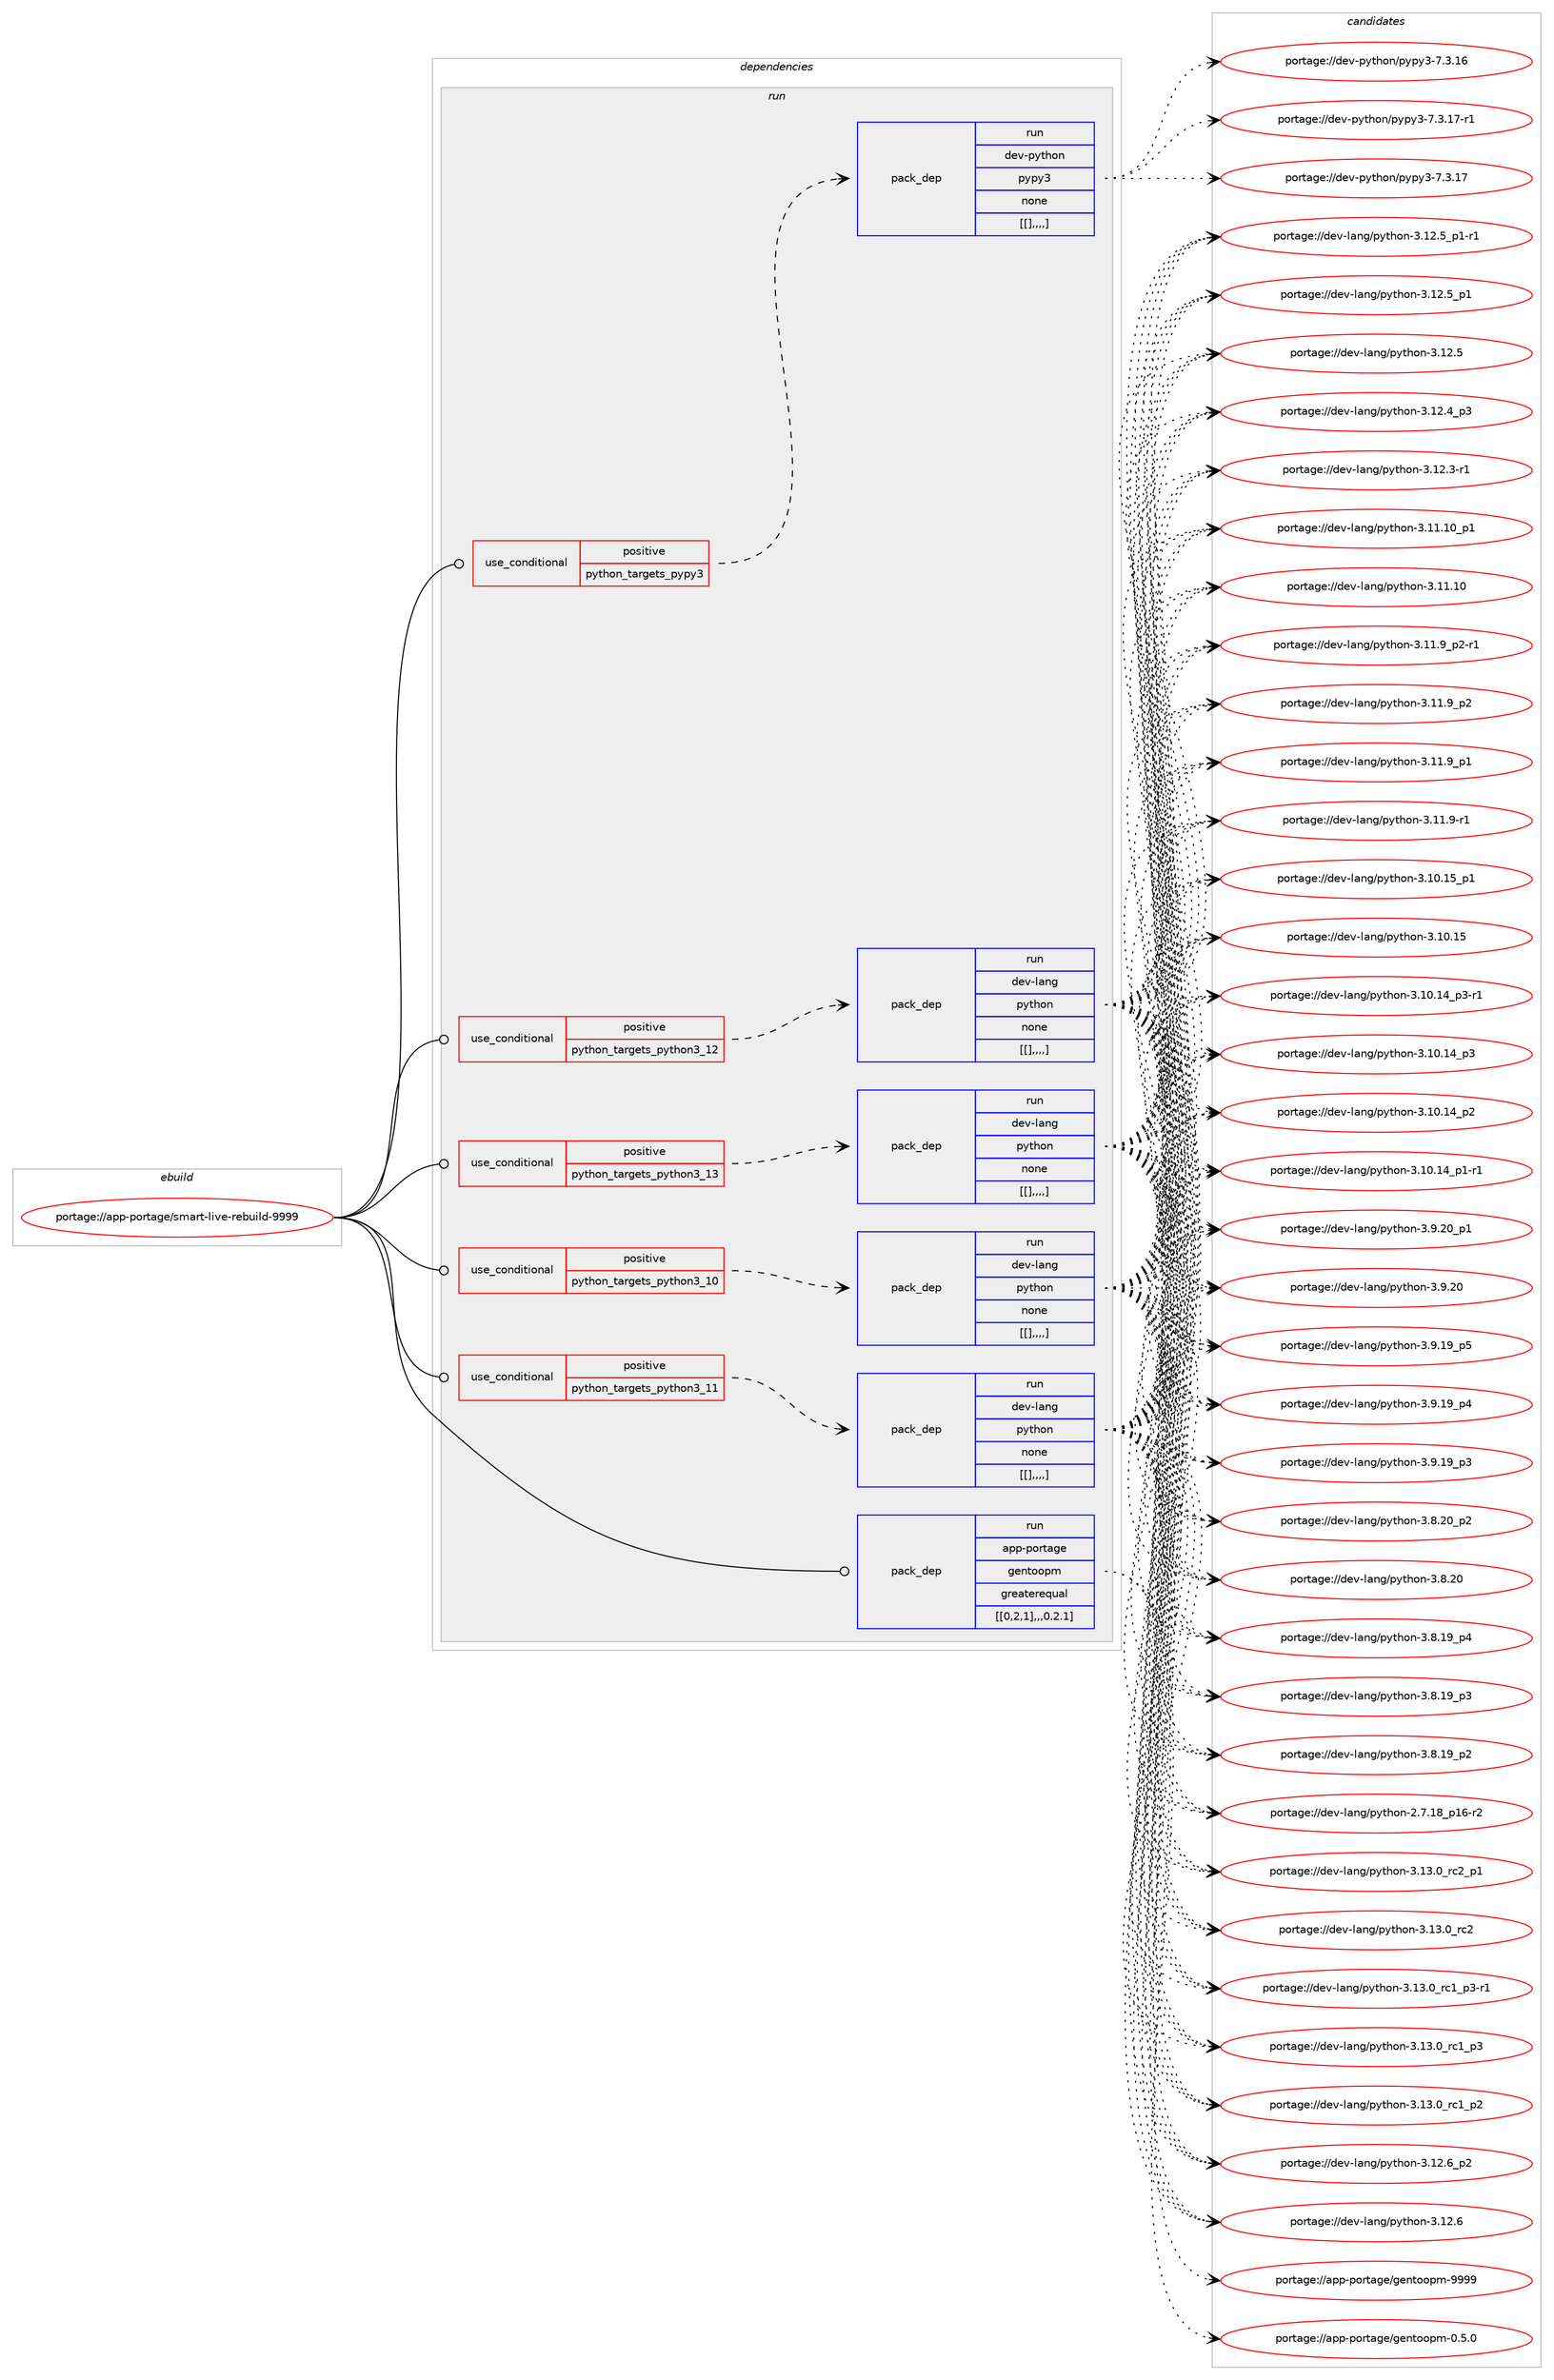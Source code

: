 digraph prolog {

# *************
# Graph options
# *************

newrank=true;
concentrate=true;
compound=true;
graph [rankdir=LR,fontname=Helvetica,fontsize=10,ranksep=1.5];#, ranksep=2.5, nodesep=0.2];
edge  [arrowhead=vee];
node  [fontname=Helvetica,fontsize=10];

# **********
# The ebuild
# **********

subgraph cluster_leftcol {
color=gray;
label=<<i>ebuild</i>>;
id [label="portage://app-portage/smart-live-rebuild-9999", color=red, width=4, href="../app-portage/smart-live-rebuild-9999.svg"];
}

# ****************
# The dependencies
# ****************

subgraph cluster_midcol {
color=gray;
label=<<i>dependencies</i>>;
subgraph cluster_compile {
fillcolor="#eeeeee";
style=filled;
label=<<i>compile</i>>;
}
subgraph cluster_compileandrun {
fillcolor="#eeeeee";
style=filled;
label=<<i>compile and run</i>>;
}
subgraph cluster_run {
fillcolor="#eeeeee";
style=filled;
label=<<i>run</i>>;
subgraph cond14609 {
dependency51889 [label=<<TABLE BORDER="0" CELLBORDER="1" CELLSPACING="0" CELLPADDING="4"><TR><TD ROWSPAN="3" CELLPADDING="10">use_conditional</TD></TR><TR><TD>positive</TD></TR><TR><TD>python_targets_pypy3</TD></TR></TABLE>>, shape=none, color=red];
subgraph pack36804 {
dependency51890 [label=<<TABLE BORDER="0" CELLBORDER="1" CELLSPACING="0" CELLPADDING="4" WIDTH="220"><TR><TD ROWSPAN="6" CELLPADDING="30">pack_dep</TD></TR><TR><TD WIDTH="110">run</TD></TR><TR><TD>dev-python</TD></TR><TR><TD>pypy3</TD></TR><TR><TD>none</TD></TR><TR><TD>[[],,,,]</TD></TR></TABLE>>, shape=none, color=blue];
}
dependency51889:e -> dependency51890:w [weight=20,style="dashed",arrowhead="vee"];
}
id:e -> dependency51889:w [weight=20,style="solid",arrowhead="odot"];
subgraph cond14610 {
dependency51891 [label=<<TABLE BORDER="0" CELLBORDER="1" CELLSPACING="0" CELLPADDING="4"><TR><TD ROWSPAN="3" CELLPADDING="10">use_conditional</TD></TR><TR><TD>positive</TD></TR><TR><TD>python_targets_python3_10</TD></TR></TABLE>>, shape=none, color=red];
subgraph pack36805 {
dependency51892 [label=<<TABLE BORDER="0" CELLBORDER="1" CELLSPACING="0" CELLPADDING="4" WIDTH="220"><TR><TD ROWSPAN="6" CELLPADDING="30">pack_dep</TD></TR><TR><TD WIDTH="110">run</TD></TR><TR><TD>dev-lang</TD></TR><TR><TD>python</TD></TR><TR><TD>none</TD></TR><TR><TD>[[],,,,]</TD></TR></TABLE>>, shape=none, color=blue];
}
dependency51891:e -> dependency51892:w [weight=20,style="dashed",arrowhead="vee"];
}
id:e -> dependency51891:w [weight=20,style="solid",arrowhead="odot"];
subgraph cond14611 {
dependency51893 [label=<<TABLE BORDER="0" CELLBORDER="1" CELLSPACING="0" CELLPADDING="4"><TR><TD ROWSPAN="3" CELLPADDING="10">use_conditional</TD></TR><TR><TD>positive</TD></TR><TR><TD>python_targets_python3_11</TD></TR></TABLE>>, shape=none, color=red];
subgraph pack36806 {
dependency51894 [label=<<TABLE BORDER="0" CELLBORDER="1" CELLSPACING="0" CELLPADDING="4" WIDTH="220"><TR><TD ROWSPAN="6" CELLPADDING="30">pack_dep</TD></TR><TR><TD WIDTH="110">run</TD></TR><TR><TD>dev-lang</TD></TR><TR><TD>python</TD></TR><TR><TD>none</TD></TR><TR><TD>[[],,,,]</TD></TR></TABLE>>, shape=none, color=blue];
}
dependency51893:e -> dependency51894:w [weight=20,style="dashed",arrowhead="vee"];
}
id:e -> dependency51893:w [weight=20,style="solid",arrowhead="odot"];
subgraph cond14612 {
dependency51895 [label=<<TABLE BORDER="0" CELLBORDER="1" CELLSPACING="0" CELLPADDING="4"><TR><TD ROWSPAN="3" CELLPADDING="10">use_conditional</TD></TR><TR><TD>positive</TD></TR><TR><TD>python_targets_python3_12</TD></TR></TABLE>>, shape=none, color=red];
subgraph pack36807 {
dependency51896 [label=<<TABLE BORDER="0" CELLBORDER="1" CELLSPACING="0" CELLPADDING="4" WIDTH="220"><TR><TD ROWSPAN="6" CELLPADDING="30">pack_dep</TD></TR><TR><TD WIDTH="110">run</TD></TR><TR><TD>dev-lang</TD></TR><TR><TD>python</TD></TR><TR><TD>none</TD></TR><TR><TD>[[],,,,]</TD></TR></TABLE>>, shape=none, color=blue];
}
dependency51895:e -> dependency51896:w [weight=20,style="dashed",arrowhead="vee"];
}
id:e -> dependency51895:w [weight=20,style="solid",arrowhead="odot"];
subgraph cond14613 {
dependency51897 [label=<<TABLE BORDER="0" CELLBORDER="1" CELLSPACING="0" CELLPADDING="4"><TR><TD ROWSPAN="3" CELLPADDING="10">use_conditional</TD></TR><TR><TD>positive</TD></TR><TR><TD>python_targets_python3_13</TD></TR></TABLE>>, shape=none, color=red];
subgraph pack36808 {
dependency51898 [label=<<TABLE BORDER="0" CELLBORDER="1" CELLSPACING="0" CELLPADDING="4" WIDTH="220"><TR><TD ROWSPAN="6" CELLPADDING="30">pack_dep</TD></TR><TR><TD WIDTH="110">run</TD></TR><TR><TD>dev-lang</TD></TR><TR><TD>python</TD></TR><TR><TD>none</TD></TR><TR><TD>[[],,,,]</TD></TR></TABLE>>, shape=none, color=blue];
}
dependency51897:e -> dependency51898:w [weight=20,style="dashed",arrowhead="vee"];
}
id:e -> dependency51897:w [weight=20,style="solid",arrowhead="odot"];
subgraph pack36809 {
dependency51899 [label=<<TABLE BORDER="0" CELLBORDER="1" CELLSPACING="0" CELLPADDING="4" WIDTH="220"><TR><TD ROWSPAN="6" CELLPADDING="30">pack_dep</TD></TR><TR><TD WIDTH="110">run</TD></TR><TR><TD>app-portage</TD></TR><TR><TD>gentoopm</TD></TR><TR><TD>greaterequal</TD></TR><TR><TD>[[0,2,1],,,0.2.1]</TD></TR></TABLE>>, shape=none, color=blue];
}
id:e -> dependency51899:w [weight=20,style="solid",arrowhead="odot"];
}
}

# **************
# The candidates
# **************

subgraph cluster_choices {
rank=same;
color=gray;
label=<<i>candidates</i>>;

subgraph choice36804 {
color=black;
nodesep=1;
choice100101118451121211161041111104711212111212151455546514649554511449 [label="portage://dev-python/pypy3-7.3.17-r1", color=red, width=4,href="../dev-python/pypy3-7.3.17-r1.svg"];
choice10010111845112121116104111110471121211121215145554651464955 [label="portage://dev-python/pypy3-7.3.17", color=red, width=4,href="../dev-python/pypy3-7.3.17.svg"];
choice10010111845112121116104111110471121211121215145554651464954 [label="portage://dev-python/pypy3-7.3.16", color=red, width=4,href="../dev-python/pypy3-7.3.16.svg"];
dependency51890:e -> choice100101118451121211161041111104711212111212151455546514649554511449:w [style=dotted,weight="100"];
dependency51890:e -> choice10010111845112121116104111110471121211121215145554651464955:w [style=dotted,weight="100"];
dependency51890:e -> choice10010111845112121116104111110471121211121215145554651464954:w [style=dotted,weight="100"];
}
subgraph choice36805 {
color=black;
nodesep=1;
choice100101118451089711010347112121116104111110455146495146489511499509511249 [label="portage://dev-lang/python-3.13.0_rc2_p1", color=red, width=4,href="../dev-lang/python-3.13.0_rc2_p1.svg"];
choice10010111845108971101034711212111610411111045514649514648951149950 [label="portage://dev-lang/python-3.13.0_rc2", color=red, width=4,href="../dev-lang/python-3.13.0_rc2.svg"];
choice1001011184510897110103471121211161041111104551464951464895114994995112514511449 [label="portage://dev-lang/python-3.13.0_rc1_p3-r1", color=red, width=4,href="../dev-lang/python-3.13.0_rc1_p3-r1.svg"];
choice100101118451089711010347112121116104111110455146495146489511499499511251 [label="portage://dev-lang/python-3.13.0_rc1_p3", color=red, width=4,href="../dev-lang/python-3.13.0_rc1_p3.svg"];
choice100101118451089711010347112121116104111110455146495146489511499499511250 [label="portage://dev-lang/python-3.13.0_rc1_p2", color=red, width=4,href="../dev-lang/python-3.13.0_rc1_p2.svg"];
choice100101118451089711010347112121116104111110455146495046549511250 [label="portage://dev-lang/python-3.12.6_p2", color=red, width=4,href="../dev-lang/python-3.12.6_p2.svg"];
choice10010111845108971101034711212111610411111045514649504654 [label="portage://dev-lang/python-3.12.6", color=red, width=4,href="../dev-lang/python-3.12.6.svg"];
choice1001011184510897110103471121211161041111104551464950465395112494511449 [label="portage://dev-lang/python-3.12.5_p1-r1", color=red, width=4,href="../dev-lang/python-3.12.5_p1-r1.svg"];
choice100101118451089711010347112121116104111110455146495046539511249 [label="portage://dev-lang/python-3.12.5_p1", color=red, width=4,href="../dev-lang/python-3.12.5_p1.svg"];
choice10010111845108971101034711212111610411111045514649504653 [label="portage://dev-lang/python-3.12.5", color=red, width=4,href="../dev-lang/python-3.12.5.svg"];
choice100101118451089711010347112121116104111110455146495046529511251 [label="portage://dev-lang/python-3.12.4_p3", color=red, width=4,href="../dev-lang/python-3.12.4_p3.svg"];
choice100101118451089711010347112121116104111110455146495046514511449 [label="portage://dev-lang/python-3.12.3-r1", color=red, width=4,href="../dev-lang/python-3.12.3-r1.svg"];
choice10010111845108971101034711212111610411111045514649494649489511249 [label="portage://dev-lang/python-3.11.10_p1", color=red, width=4,href="../dev-lang/python-3.11.10_p1.svg"];
choice1001011184510897110103471121211161041111104551464949464948 [label="portage://dev-lang/python-3.11.10", color=red, width=4,href="../dev-lang/python-3.11.10.svg"];
choice1001011184510897110103471121211161041111104551464949465795112504511449 [label="portage://dev-lang/python-3.11.9_p2-r1", color=red, width=4,href="../dev-lang/python-3.11.9_p2-r1.svg"];
choice100101118451089711010347112121116104111110455146494946579511250 [label="portage://dev-lang/python-3.11.9_p2", color=red, width=4,href="../dev-lang/python-3.11.9_p2.svg"];
choice100101118451089711010347112121116104111110455146494946579511249 [label="portage://dev-lang/python-3.11.9_p1", color=red, width=4,href="../dev-lang/python-3.11.9_p1.svg"];
choice100101118451089711010347112121116104111110455146494946574511449 [label="portage://dev-lang/python-3.11.9-r1", color=red, width=4,href="../dev-lang/python-3.11.9-r1.svg"];
choice10010111845108971101034711212111610411111045514649484649539511249 [label="portage://dev-lang/python-3.10.15_p1", color=red, width=4,href="../dev-lang/python-3.10.15_p1.svg"];
choice1001011184510897110103471121211161041111104551464948464953 [label="portage://dev-lang/python-3.10.15", color=red, width=4,href="../dev-lang/python-3.10.15.svg"];
choice100101118451089711010347112121116104111110455146494846495295112514511449 [label="portage://dev-lang/python-3.10.14_p3-r1", color=red, width=4,href="../dev-lang/python-3.10.14_p3-r1.svg"];
choice10010111845108971101034711212111610411111045514649484649529511251 [label="portage://dev-lang/python-3.10.14_p3", color=red, width=4,href="../dev-lang/python-3.10.14_p3.svg"];
choice10010111845108971101034711212111610411111045514649484649529511250 [label="portage://dev-lang/python-3.10.14_p2", color=red, width=4,href="../dev-lang/python-3.10.14_p2.svg"];
choice100101118451089711010347112121116104111110455146494846495295112494511449 [label="portage://dev-lang/python-3.10.14_p1-r1", color=red, width=4,href="../dev-lang/python-3.10.14_p1-r1.svg"];
choice100101118451089711010347112121116104111110455146574650489511249 [label="portage://dev-lang/python-3.9.20_p1", color=red, width=4,href="../dev-lang/python-3.9.20_p1.svg"];
choice10010111845108971101034711212111610411111045514657465048 [label="portage://dev-lang/python-3.9.20", color=red, width=4,href="../dev-lang/python-3.9.20.svg"];
choice100101118451089711010347112121116104111110455146574649579511253 [label="portage://dev-lang/python-3.9.19_p5", color=red, width=4,href="../dev-lang/python-3.9.19_p5.svg"];
choice100101118451089711010347112121116104111110455146574649579511252 [label="portage://dev-lang/python-3.9.19_p4", color=red, width=4,href="../dev-lang/python-3.9.19_p4.svg"];
choice100101118451089711010347112121116104111110455146574649579511251 [label="portage://dev-lang/python-3.9.19_p3", color=red, width=4,href="../dev-lang/python-3.9.19_p3.svg"];
choice100101118451089711010347112121116104111110455146564650489511250 [label="portage://dev-lang/python-3.8.20_p2", color=red, width=4,href="../dev-lang/python-3.8.20_p2.svg"];
choice10010111845108971101034711212111610411111045514656465048 [label="portage://dev-lang/python-3.8.20", color=red, width=4,href="../dev-lang/python-3.8.20.svg"];
choice100101118451089711010347112121116104111110455146564649579511252 [label="portage://dev-lang/python-3.8.19_p4", color=red, width=4,href="../dev-lang/python-3.8.19_p4.svg"];
choice100101118451089711010347112121116104111110455146564649579511251 [label="portage://dev-lang/python-3.8.19_p3", color=red, width=4,href="../dev-lang/python-3.8.19_p3.svg"];
choice100101118451089711010347112121116104111110455146564649579511250 [label="portage://dev-lang/python-3.8.19_p2", color=red, width=4,href="../dev-lang/python-3.8.19_p2.svg"];
choice100101118451089711010347112121116104111110455046554649569511249544511450 [label="portage://dev-lang/python-2.7.18_p16-r2", color=red, width=4,href="../dev-lang/python-2.7.18_p16-r2.svg"];
dependency51892:e -> choice100101118451089711010347112121116104111110455146495146489511499509511249:w [style=dotted,weight="100"];
dependency51892:e -> choice10010111845108971101034711212111610411111045514649514648951149950:w [style=dotted,weight="100"];
dependency51892:e -> choice1001011184510897110103471121211161041111104551464951464895114994995112514511449:w [style=dotted,weight="100"];
dependency51892:e -> choice100101118451089711010347112121116104111110455146495146489511499499511251:w [style=dotted,weight="100"];
dependency51892:e -> choice100101118451089711010347112121116104111110455146495146489511499499511250:w [style=dotted,weight="100"];
dependency51892:e -> choice100101118451089711010347112121116104111110455146495046549511250:w [style=dotted,weight="100"];
dependency51892:e -> choice10010111845108971101034711212111610411111045514649504654:w [style=dotted,weight="100"];
dependency51892:e -> choice1001011184510897110103471121211161041111104551464950465395112494511449:w [style=dotted,weight="100"];
dependency51892:e -> choice100101118451089711010347112121116104111110455146495046539511249:w [style=dotted,weight="100"];
dependency51892:e -> choice10010111845108971101034711212111610411111045514649504653:w [style=dotted,weight="100"];
dependency51892:e -> choice100101118451089711010347112121116104111110455146495046529511251:w [style=dotted,weight="100"];
dependency51892:e -> choice100101118451089711010347112121116104111110455146495046514511449:w [style=dotted,weight="100"];
dependency51892:e -> choice10010111845108971101034711212111610411111045514649494649489511249:w [style=dotted,weight="100"];
dependency51892:e -> choice1001011184510897110103471121211161041111104551464949464948:w [style=dotted,weight="100"];
dependency51892:e -> choice1001011184510897110103471121211161041111104551464949465795112504511449:w [style=dotted,weight="100"];
dependency51892:e -> choice100101118451089711010347112121116104111110455146494946579511250:w [style=dotted,weight="100"];
dependency51892:e -> choice100101118451089711010347112121116104111110455146494946579511249:w [style=dotted,weight="100"];
dependency51892:e -> choice100101118451089711010347112121116104111110455146494946574511449:w [style=dotted,weight="100"];
dependency51892:e -> choice10010111845108971101034711212111610411111045514649484649539511249:w [style=dotted,weight="100"];
dependency51892:e -> choice1001011184510897110103471121211161041111104551464948464953:w [style=dotted,weight="100"];
dependency51892:e -> choice100101118451089711010347112121116104111110455146494846495295112514511449:w [style=dotted,weight="100"];
dependency51892:e -> choice10010111845108971101034711212111610411111045514649484649529511251:w [style=dotted,weight="100"];
dependency51892:e -> choice10010111845108971101034711212111610411111045514649484649529511250:w [style=dotted,weight="100"];
dependency51892:e -> choice100101118451089711010347112121116104111110455146494846495295112494511449:w [style=dotted,weight="100"];
dependency51892:e -> choice100101118451089711010347112121116104111110455146574650489511249:w [style=dotted,weight="100"];
dependency51892:e -> choice10010111845108971101034711212111610411111045514657465048:w [style=dotted,weight="100"];
dependency51892:e -> choice100101118451089711010347112121116104111110455146574649579511253:w [style=dotted,weight="100"];
dependency51892:e -> choice100101118451089711010347112121116104111110455146574649579511252:w [style=dotted,weight="100"];
dependency51892:e -> choice100101118451089711010347112121116104111110455146574649579511251:w [style=dotted,weight="100"];
dependency51892:e -> choice100101118451089711010347112121116104111110455146564650489511250:w [style=dotted,weight="100"];
dependency51892:e -> choice10010111845108971101034711212111610411111045514656465048:w [style=dotted,weight="100"];
dependency51892:e -> choice100101118451089711010347112121116104111110455146564649579511252:w [style=dotted,weight="100"];
dependency51892:e -> choice100101118451089711010347112121116104111110455146564649579511251:w [style=dotted,weight="100"];
dependency51892:e -> choice100101118451089711010347112121116104111110455146564649579511250:w [style=dotted,weight="100"];
dependency51892:e -> choice100101118451089711010347112121116104111110455046554649569511249544511450:w [style=dotted,weight="100"];
}
subgraph choice36806 {
color=black;
nodesep=1;
choice100101118451089711010347112121116104111110455146495146489511499509511249 [label="portage://dev-lang/python-3.13.0_rc2_p1", color=red, width=4,href="../dev-lang/python-3.13.0_rc2_p1.svg"];
choice10010111845108971101034711212111610411111045514649514648951149950 [label="portage://dev-lang/python-3.13.0_rc2", color=red, width=4,href="../dev-lang/python-3.13.0_rc2.svg"];
choice1001011184510897110103471121211161041111104551464951464895114994995112514511449 [label="portage://dev-lang/python-3.13.0_rc1_p3-r1", color=red, width=4,href="../dev-lang/python-3.13.0_rc1_p3-r1.svg"];
choice100101118451089711010347112121116104111110455146495146489511499499511251 [label="portage://dev-lang/python-3.13.0_rc1_p3", color=red, width=4,href="../dev-lang/python-3.13.0_rc1_p3.svg"];
choice100101118451089711010347112121116104111110455146495146489511499499511250 [label="portage://dev-lang/python-3.13.0_rc1_p2", color=red, width=4,href="../dev-lang/python-3.13.0_rc1_p2.svg"];
choice100101118451089711010347112121116104111110455146495046549511250 [label="portage://dev-lang/python-3.12.6_p2", color=red, width=4,href="../dev-lang/python-3.12.6_p2.svg"];
choice10010111845108971101034711212111610411111045514649504654 [label="portage://dev-lang/python-3.12.6", color=red, width=4,href="../dev-lang/python-3.12.6.svg"];
choice1001011184510897110103471121211161041111104551464950465395112494511449 [label="portage://dev-lang/python-3.12.5_p1-r1", color=red, width=4,href="../dev-lang/python-3.12.5_p1-r1.svg"];
choice100101118451089711010347112121116104111110455146495046539511249 [label="portage://dev-lang/python-3.12.5_p1", color=red, width=4,href="../dev-lang/python-3.12.5_p1.svg"];
choice10010111845108971101034711212111610411111045514649504653 [label="portage://dev-lang/python-3.12.5", color=red, width=4,href="../dev-lang/python-3.12.5.svg"];
choice100101118451089711010347112121116104111110455146495046529511251 [label="portage://dev-lang/python-3.12.4_p3", color=red, width=4,href="../dev-lang/python-3.12.4_p3.svg"];
choice100101118451089711010347112121116104111110455146495046514511449 [label="portage://dev-lang/python-3.12.3-r1", color=red, width=4,href="../dev-lang/python-3.12.3-r1.svg"];
choice10010111845108971101034711212111610411111045514649494649489511249 [label="portage://dev-lang/python-3.11.10_p1", color=red, width=4,href="../dev-lang/python-3.11.10_p1.svg"];
choice1001011184510897110103471121211161041111104551464949464948 [label="portage://dev-lang/python-3.11.10", color=red, width=4,href="../dev-lang/python-3.11.10.svg"];
choice1001011184510897110103471121211161041111104551464949465795112504511449 [label="portage://dev-lang/python-3.11.9_p2-r1", color=red, width=4,href="../dev-lang/python-3.11.9_p2-r1.svg"];
choice100101118451089711010347112121116104111110455146494946579511250 [label="portage://dev-lang/python-3.11.9_p2", color=red, width=4,href="../dev-lang/python-3.11.9_p2.svg"];
choice100101118451089711010347112121116104111110455146494946579511249 [label="portage://dev-lang/python-3.11.9_p1", color=red, width=4,href="../dev-lang/python-3.11.9_p1.svg"];
choice100101118451089711010347112121116104111110455146494946574511449 [label="portage://dev-lang/python-3.11.9-r1", color=red, width=4,href="../dev-lang/python-3.11.9-r1.svg"];
choice10010111845108971101034711212111610411111045514649484649539511249 [label="portage://dev-lang/python-3.10.15_p1", color=red, width=4,href="../dev-lang/python-3.10.15_p1.svg"];
choice1001011184510897110103471121211161041111104551464948464953 [label="portage://dev-lang/python-3.10.15", color=red, width=4,href="../dev-lang/python-3.10.15.svg"];
choice100101118451089711010347112121116104111110455146494846495295112514511449 [label="portage://dev-lang/python-3.10.14_p3-r1", color=red, width=4,href="../dev-lang/python-3.10.14_p3-r1.svg"];
choice10010111845108971101034711212111610411111045514649484649529511251 [label="portage://dev-lang/python-3.10.14_p3", color=red, width=4,href="../dev-lang/python-3.10.14_p3.svg"];
choice10010111845108971101034711212111610411111045514649484649529511250 [label="portage://dev-lang/python-3.10.14_p2", color=red, width=4,href="../dev-lang/python-3.10.14_p2.svg"];
choice100101118451089711010347112121116104111110455146494846495295112494511449 [label="portage://dev-lang/python-3.10.14_p1-r1", color=red, width=4,href="../dev-lang/python-3.10.14_p1-r1.svg"];
choice100101118451089711010347112121116104111110455146574650489511249 [label="portage://dev-lang/python-3.9.20_p1", color=red, width=4,href="../dev-lang/python-3.9.20_p1.svg"];
choice10010111845108971101034711212111610411111045514657465048 [label="portage://dev-lang/python-3.9.20", color=red, width=4,href="../dev-lang/python-3.9.20.svg"];
choice100101118451089711010347112121116104111110455146574649579511253 [label="portage://dev-lang/python-3.9.19_p5", color=red, width=4,href="../dev-lang/python-3.9.19_p5.svg"];
choice100101118451089711010347112121116104111110455146574649579511252 [label="portage://dev-lang/python-3.9.19_p4", color=red, width=4,href="../dev-lang/python-3.9.19_p4.svg"];
choice100101118451089711010347112121116104111110455146574649579511251 [label="portage://dev-lang/python-3.9.19_p3", color=red, width=4,href="../dev-lang/python-3.9.19_p3.svg"];
choice100101118451089711010347112121116104111110455146564650489511250 [label="portage://dev-lang/python-3.8.20_p2", color=red, width=4,href="../dev-lang/python-3.8.20_p2.svg"];
choice10010111845108971101034711212111610411111045514656465048 [label="portage://dev-lang/python-3.8.20", color=red, width=4,href="../dev-lang/python-3.8.20.svg"];
choice100101118451089711010347112121116104111110455146564649579511252 [label="portage://dev-lang/python-3.8.19_p4", color=red, width=4,href="../dev-lang/python-3.8.19_p4.svg"];
choice100101118451089711010347112121116104111110455146564649579511251 [label="portage://dev-lang/python-3.8.19_p3", color=red, width=4,href="../dev-lang/python-3.8.19_p3.svg"];
choice100101118451089711010347112121116104111110455146564649579511250 [label="portage://dev-lang/python-3.8.19_p2", color=red, width=4,href="../dev-lang/python-3.8.19_p2.svg"];
choice100101118451089711010347112121116104111110455046554649569511249544511450 [label="portage://dev-lang/python-2.7.18_p16-r2", color=red, width=4,href="../dev-lang/python-2.7.18_p16-r2.svg"];
dependency51894:e -> choice100101118451089711010347112121116104111110455146495146489511499509511249:w [style=dotted,weight="100"];
dependency51894:e -> choice10010111845108971101034711212111610411111045514649514648951149950:w [style=dotted,weight="100"];
dependency51894:e -> choice1001011184510897110103471121211161041111104551464951464895114994995112514511449:w [style=dotted,weight="100"];
dependency51894:e -> choice100101118451089711010347112121116104111110455146495146489511499499511251:w [style=dotted,weight="100"];
dependency51894:e -> choice100101118451089711010347112121116104111110455146495146489511499499511250:w [style=dotted,weight="100"];
dependency51894:e -> choice100101118451089711010347112121116104111110455146495046549511250:w [style=dotted,weight="100"];
dependency51894:e -> choice10010111845108971101034711212111610411111045514649504654:w [style=dotted,weight="100"];
dependency51894:e -> choice1001011184510897110103471121211161041111104551464950465395112494511449:w [style=dotted,weight="100"];
dependency51894:e -> choice100101118451089711010347112121116104111110455146495046539511249:w [style=dotted,weight="100"];
dependency51894:e -> choice10010111845108971101034711212111610411111045514649504653:w [style=dotted,weight="100"];
dependency51894:e -> choice100101118451089711010347112121116104111110455146495046529511251:w [style=dotted,weight="100"];
dependency51894:e -> choice100101118451089711010347112121116104111110455146495046514511449:w [style=dotted,weight="100"];
dependency51894:e -> choice10010111845108971101034711212111610411111045514649494649489511249:w [style=dotted,weight="100"];
dependency51894:e -> choice1001011184510897110103471121211161041111104551464949464948:w [style=dotted,weight="100"];
dependency51894:e -> choice1001011184510897110103471121211161041111104551464949465795112504511449:w [style=dotted,weight="100"];
dependency51894:e -> choice100101118451089711010347112121116104111110455146494946579511250:w [style=dotted,weight="100"];
dependency51894:e -> choice100101118451089711010347112121116104111110455146494946579511249:w [style=dotted,weight="100"];
dependency51894:e -> choice100101118451089711010347112121116104111110455146494946574511449:w [style=dotted,weight="100"];
dependency51894:e -> choice10010111845108971101034711212111610411111045514649484649539511249:w [style=dotted,weight="100"];
dependency51894:e -> choice1001011184510897110103471121211161041111104551464948464953:w [style=dotted,weight="100"];
dependency51894:e -> choice100101118451089711010347112121116104111110455146494846495295112514511449:w [style=dotted,weight="100"];
dependency51894:e -> choice10010111845108971101034711212111610411111045514649484649529511251:w [style=dotted,weight="100"];
dependency51894:e -> choice10010111845108971101034711212111610411111045514649484649529511250:w [style=dotted,weight="100"];
dependency51894:e -> choice100101118451089711010347112121116104111110455146494846495295112494511449:w [style=dotted,weight="100"];
dependency51894:e -> choice100101118451089711010347112121116104111110455146574650489511249:w [style=dotted,weight="100"];
dependency51894:e -> choice10010111845108971101034711212111610411111045514657465048:w [style=dotted,weight="100"];
dependency51894:e -> choice100101118451089711010347112121116104111110455146574649579511253:w [style=dotted,weight="100"];
dependency51894:e -> choice100101118451089711010347112121116104111110455146574649579511252:w [style=dotted,weight="100"];
dependency51894:e -> choice100101118451089711010347112121116104111110455146574649579511251:w [style=dotted,weight="100"];
dependency51894:e -> choice100101118451089711010347112121116104111110455146564650489511250:w [style=dotted,weight="100"];
dependency51894:e -> choice10010111845108971101034711212111610411111045514656465048:w [style=dotted,weight="100"];
dependency51894:e -> choice100101118451089711010347112121116104111110455146564649579511252:w [style=dotted,weight="100"];
dependency51894:e -> choice100101118451089711010347112121116104111110455146564649579511251:w [style=dotted,weight="100"];
dependency51894:e -> choice100101118451089711010347112121116104111110455146564649579511250:w [style=dotted,weight="100"];
dependency51894:e -> choice100101118451089711010347112121116104111110455046554649569511249544511450:w [style=dotted,weight="100"];
}
subgraph choice36807 {
color=black;
nodesep=1;
choice100101118451089711010347112121116104111110455146495146489511499509511249 [label="portage://dev-lang/python-3.13.0_rc2_p1", color=red, width=4,href="../dev-lang/python-3.13.0_rc2_p1.svg"];
choice10010111845108971101034711212111610411111045514649514648951149950 [label="portage://dev-lang/python-3.13.0_rc2", color=red, width=4,href="../dev-lang/python-3.13.0_rc2.svg"];
choice1001011184510897110103471121211161041111104551464951464895114994995112514511449 [label="portage://dev-lang/python-3.13.0_rc1_p3-r1", color=red, width=4,href="../dev-lang/python-3.13.0_rc1_p3-r1.svg"];
choice100101118451089711010347112121116104111110455146495146489511499499511251 [label="portage://dev-lang/python-3.13.0_rc1_p3", color=red, width=4,href="../dev-lang/python-3.13.0_rc1_p3.svg"];
choice100101118451089711010347112121116104111110455146495146489511499499511250 [label="portage://dev-lang/python-3.13.0_rc1_p2", color=red, width=4,href="../dev-lang/python-3.13.0_rc1_p2.svg"];
choice100101118451089711010347112121116104111110455146495046549511250 [label="portage://dev-lang/python-3.12.6_p2", color=red, width=4,href="../dev-lang/python-3.12.6_p2.svg"];
choice10010111845108971101034711212111610411111045514649504654 [label="portage://dev-lang/python-3.12.6", color=red, width=4,href="../dev-lang/python-3.12.6.svg"];
choice1001011184510897110103471121211161041111104551464950465395112494511449 [label="portage://dev-lang/python-3.12.5_p1-r1", color=red, width=4,href="../dev-lang/python-3.12.5_p1-r1.svg"];
choice100101118451089711010347112121116104111110455146495046539511249 [label="portage://dev-lang/python-3.12.5_p1", color=red, width=4,href="../dev-lang/python-3.12.5_p1.svg"];
choice10010111845108971101034711212111610411111045514649504653 [label="portage://dev-lang/python-3.12.5", color=red, width=4,href="../dev-lang/python-3.12.5.svg"];
choice100101118451089711010347112121116104111110455146495046529511251 [label="portage://dev-lang/python-3.12.4_p3", color=red, width=4,href="../dev-lang/python-3.12.4_p3.svg"];
choice100101118451089711010347112121116104111110455146495046514511449 [label="portage://dev-lang/python-3.12.3-r1", color=red, width=4,href="../dev-lang/python-3.12.3-r1.svg"];
choice10010111845108971101034711212111610411111045514649494649489511249 [label="portage://dev-lang/python-3.11.10_p1", color=red, width=4,href="../dev-lang/python-3.11.10_p1.svg"];
choice1001011184510897110103471121211161041111104551464949464948 [label="portage://dev-lang/python-3.11.10", color=red, width=4,href="../dev-lang/python-3.11.10.svg"];
choice1001011184510897110103471121211161041111104551464949465795112504511449 [label="portage://dev-lang/python-3.11.9_p2-r1", color=red, width=4,href="../dev-lang/python-3.11.9_p2-r1.svg"];
choice100101118451089711010347112121116104111110455146494946579511250 [label="portage://dev-lang/python-3.11.9_p2", color=red, width=4,href="../dev-lang/python-3.11.9_p2.svg"];
choice100101118451089711010347112121116104111110455146494946579511249 [label="portage://dev-lang/python-3.11.9_p1", color=red, width=4,href="../dev-lang/python-3.11.9_p1.svg"];
choice100101118451089711010347112121116104111110455146494946574511449 [label="portage://dev-lang/python-3.11.9-r1", color=red, width=4,href="../dev-lang/python-3.11.9-r1.svg"];
choice10010111845108971101034711212111610411111045514649484649539511249 [label="portage://dev-lang/python-3.10.15_p1", color=red, width=4,href="../dev-lang/python-3.10.15_p1.svg"];
choice1001011184510897110103471121211161041111104551464948464953 [label="portage://dev-lang/python-3.10.15", color=red, width=4,href="../dev-lang/python-3.10.15.svg"];
choice100101118451089711010347112121116104111110455146494846495295112514511449 [label="portage://dev-lang/python-3.10.14_p3-r1", color=red, width=4,href="../dev-lang/python-3.10.14_p3-r1.svg"];
choice10010111845108971101034711212111610411111045514649484649529511251 [label="portage://dev-lang/python-3.10.14_p3", color=red, width=4,href="../dev-lang/python-3.10.14_p3.svg"];
choice10010111845108971101034711212111610411111045514649484649529511250 [label="portage://dev-lang/python-3.10.14_p2", color=red, width=4,href="../dev-lang/python-3.10.14_p2.svg"];
choice100101118451089711010347112121116104111110455146494846495295112494511449 [label="portage://dev-lang/python-3.10.14_p1-r1", color=red, width=4,href="../dev-lang/python-3.10.14_p1-r1.svg"];
choice100101118451089711010347112121116104111110455146574650489511249 [label="portage://dev-lang/python-3.9.20_p1", color=red, width=4,href="../dev-lang/python-3.9.20_p1.svg"];
choice10010111845108971101034711212111610411111045514657465048 [label="portage://dev-lang/python-3.9.20", color=red, width=4,href="../dev-lang/python-3.9.20.svg"];
choice100101118451089711010347112121116104111110455146574649579511253 [label="portage://dev-lang/python-3.9.19_p5", color=red, width=4,href="../dev-lang/python-3.9.19_p5.svg"];
choice100101118451089711010347112121116104111110455146574649579511252 [label="portage://dev-lang/python-3.9.19_p4", color=red, width=4,href="../dev-lang/python-3.9.19_p4.svg"];
choice100101118451089711010347112121116104111110455146574649579511251 [label="portage://dev-lang/python-3.9.19_p3", color=red, width=4,href="../dev-lang/python-3.9.19_p3.svg"];
choice100101118451089711010347112121116104111110455146564650489511250 [label="portage://dev-lang/python-3.8.20_p2", color=red, width=4,href="../dev-lang/python-3.8.20_p2.svg"];
choice10010111845108971101034711212111610411111045514656465048 [label="portage://dev-lang/python-3.8.20", color=red, width=4,href="../dev-lang/python-3.8.20.svg"];
choice100101118451089711010347112121116104111110455146564649579511252 [label="portage://dev-lang/python-3.8.19_p4", color=red, width=4,href="../dev-lang/python-3.8.19_p4.svg"];
choice100101118451089711010347112121116104111110455146564649579511251 [label="portage://dev-lang/python-3.8.19_p3", color=red, width=4,href="../dev-lang/python-3.8.19_p3.svg"];
choice100101118451089711010347112121116104111110455146564649579511250 [label="portage://dev-lang/python-3.8.19_p2", color=red, width=4,href="../dev-lang/python-3.8.19_p2.svg"];
choice100101118451089711010347112121116104111110455046554649569511249544511450 [label="portage://dev-lang/python-2.7.18_p16-r2", color=red, width=4,href="../dev-lang/python-2.7.18_p16-r2.svg"];
dependency51896:e -> choice100101118451089711010347112121116104111110455146495146489511499509511249:w [style=dotted,weight="100"];
dependency51896:e -> choice10010111845108971101034711212111610411111045514649514648951149950:w [style=dotted,weight="100"];
dependency51896:e -> choice1001011184510897110103471121211161041111104551464951464895114994995112514511449:w [style=dotted,weight="100"];
dependency51896:e -> choice100101118451089711010347112121116104111110455146495146489511499499511251:w [style=dotted,weight="100"];
dependency51896:e -> choice100101118451089711010347112121116104111110455146495146489511499499511250:w [style=dotted,weight="100"];
dependency51896:e -> choice100101118451089711010347112121116104111110455146495046549511250:w [style=dotted,weight="100"];
dependency51896:e -> choice10010111845108971101034711212111610411111045514649504654:w [style=dotted,weight="100"];
dependency51896:e -> choice1001011184510897110103471121211161041111104551464950465395112494511449:w [style=dotted,weight="100"];
dependency51896:e -> choice100101118451089711010347112121116104111110455146495046539511249:w [style=dotted,weight="100"];
dependency51896:e -> choice10010111845108971101034711212111610411111045514649504653:w [style=dotted,weight="100"];
dependency51896:e -> choice100101118451089711010347112121116104111110455146495046529511251:w [style=dotted,weight="100"];
dependency51896:e -> choice100101118451089711010347112121116104111110455146495046514511449:w [style=dotted,weight="100"];
dependency51896:e -> choice10010111845108971101034711212111610411111045514649494649489511249:w [style=dotted,weight="100"];
dependency51896:e -> choice1001011184510897110103471121211161041111104551464949464948:w [style=dotted,weight="100"];
dependency51896:e -> choice1001011184510897110103471121211161041111104551464949465795112504511449:w [style=dotted,weight="100"];
dependency51896:e -> choice100101118451089711010347112121116104111110455146494946579511250:w [style=dotted,weight="100"];
dependency51896:e -> choice100101118451089711010347112121116104111110455146494946579511249:w [style=dotted,weight="100"];
dependency51896:e -> choice100101118451089711010347112121116104111110455146494946574511449:w [style=dotted,weight="100"];
dependency51896:e -> choice10010111845108971101034711212111610411111045514649484649539511249:w [style=dotted,weight="100"];
dependency51896:e -> choice1001011184510897110103471121211161041111104551464948464953:w [style=dotted,weight="100"];
dependency51896:e -> choice100101118451089711010347112121116104111110455146494846495295112514511449:w [style=dotted,weight="100"];
dependency51896:e -> choice10010111845108971101034711212111610411111045514649484649529511251:w [style=dotted,weight="100"];
dependency51896:e -> choice10010111845108971101034711212111610411111045514649484649529511250:w [style=dotted,weight="100"];
dependency51896:e -> choice100101118451089711010347112121116104111110455146494846495295112494511449:w [style=dotted,weight="100"];
dependency51896:e -> choice100101118451089711010347112121116104111110455146574650489511249:w [style=dotted,weight="100"];
dependency51896:e -> choice10010111845108971101034711212111610411111045514657465048:w [style=dotted,weight="100"];
dependency51896:e -> choice100101118451089711010347112121116104111110455146574649579511253:w [style=dotted,weight="100"];
dependency51896:e -> choice100101118451089711010347112121116104111110455146574649579511252:w [style=dotted,weight="100"];
dependency51896:e -> choice100101118451089711010347112121116104111110455146574649579511251:w [style=dotted,weight="100"];
dependency51896:e -> choice100101118451089711010347112121116104111110455146564650489511250:w [style=dotted,weight="100"];
dependency51896:e -> choice10010111845108971101034711212111610411111045514656465048:w [style=dotted,weight="100"];
dependency51896:e -> choice100101118451089711010347112121116104111110455146564649579511252:w [style=dotted,weight="100"];
dependency51896:e -> choice100101118451089711010347112121116104111110455146564649579511251:w [style=dotted,weight="100"];
dependency51896:e -> choice100101118451089711010347112121116104111110455146564649579511250:w [style=dotted,weight="100"];
dependency51896:e -> choice100101118451089711010347112121116104111110455046554649569511249544511450:w [style=dotted,weight="100"];
}
subgraph choice36808 {
color=black;
nodesep=1;
choice100101118451089711010347112121116104111110455146495146489511499509511249 [label="portage://dev-lang/python-3.13.0_rc2_p1", color=red, width=4,href="../dev-lang/python-3.13.0_rc2_p1.svg"];
choice10010111845108971101034711212111610411111045514649514648951149950 [label="portage://dev-lang/python-3.13.0_rc2", color=red, width=4,href="../dev-lang/python-3.13.0_rc2.svg"];
choice1001011184510897110103471121211161041111104551464951464895114994995112514511449 [label="portage://dev-lang/python-3.13.0_rc1_p3-r1", color=red, width=4,href="../dev-lang/python-3.13.0_rc1_p3-r1.svg"];
choice100101118451089711010347112121116104111110455146495146489511499499511251 [label="portage://dev-lang/python-3.13.0_rc1_p3", color=red, width=4,href="../dev-lang/python-3.13.0_rc1_p3.svg"];
choice100101118451089711010347112121116104111110455146495146489511499499511250 [label="portage://dev-lang/python-3.13.0_rc1_p2", color=red, width=4,href="../dev-lang/python-3.13.0_rc1_p2.svg"];
choice100101118451089711010347112121116104111110455146495046549511250 [label="portage://dev-lang/python-3.12.6_p2", color=red, width=4,href="../dev-lang/python-3.12.6_p2.svg"];
choice10010111845108971101034711212111610411111045514649504654 [label="portage://dev-lang/python-3.12.6", color=red, width=4,href="../dev-lang/python-3.12.6.svg"];
choice1001011184510897110103471121211161041111104551464950465395112494511449 [label="portage://dev-lang/python-3.12.5_p1-r1", color=red, width=4,href="../dev-lang/python-3.12.5_p1-r1.svg"];
choice100101118451089711010347112121116104111110455146495046539511249 [label="portage://dev-lang/python-3.12.5_p1", color=red, width=4,href="../dev-lang/python-3.12.5_p1.svg"];
choice10010111845108971101034711212111610411111045514649504653 [label="portage://dev-lang/python-3.12.5", color=red, width=4,href="../dev-lang/python-3.12.5.svg"];
choice100101118451089711010347112121116104111110455146495046529511251 [label="portage://dev-lang/python-3.12.4_p3", color=red, width=4,href="../dev-lang/python-3.12.4_p3.svg"];
choice100101118451089711010347112121116104111110455146495046514511449 [label="portage://dev-lang/python-3.12.3-r1", color=red, width=4,href="../dev-lang/python-3.12.3-r1.svg"];
choice10010111845108971101034711212111610411111045514649494649489511249 [label="portage://dev-lang/python-3.11.10_p1", color=red, width=4,href="../dev-lang/python-3.11.10_p1.svg"];
choice1001011184510897110103471121211161041111104551464949464948 [label="portage://dev-lang/python-3.11.10", color=red, width=4,href="../dev-lang/python-3.11.10.svg"];
choice1001011184510897110103471121211161041111104551464949465795112504511449 [label="portage://dev-lang/python-3.11.9_p2-r1", color=red, width=4,href="../dev-lang/python-3.11.9_p2-r1.svg"];
choice100101118451089711010347112121116104111110455146494946579511250 [label="portage://dev-lang/python-3.11.9_p2", color=red, width=4,href="../dev-lang/python-3.11.9_p2.svg"];
choice100101118451089711010347112121116104111110455146494946579511249 [label="portage://dev-lang/python-3.11.9_p1", color=red, width=4,href="../dev-lang/python-3.11.9_p1.svg"];
choice100101118451089711010347112121116104111110455146494946574511449 [label="portage://dev-lang/python-3.11.9-r1", color=red, width=4,href="../dev-lang/python-3.11.9-r1.svg"];
choice10010111845108971101034711212111610411111045514649484649539511249 [label="portage://dev-lang/python-3.10.15_p1", color=red, width=4,href="../dev-lang/python-3.10.15_p1.svg"];
choice1001011184510897110103471121211161041111104551464948464953 [label="portage://dev-lang/python-3.10.15", color=red, width=4,href="../dev-lang/python-3.10.15.svg"];
choice100101118451089711010347112121116104111110455146494846495295112514511449 [label="portage://dev-lang/python-3.10.14_p3-r1", color=red, width=4,href="../dev-lang/python-3.10.14_p3-r1.svg"];
choice10010111845108971101034711212111610411111045514649484649529511251 [label="portage://dev-lang/python-3.10.14_p3", color=red, width=4,href="../dev-lang/python-3.10.14_p3.svg"];
choice10010111845108971101034711212111610411111045514649484649529511250 [label="portage://dev-lang/python-3.10.14_p2", color=red, width=4,href="../dev-lang/python-3.10.14_p2.svg"];
choice100101118451089711010347112121116104111110455146494846495295112494511449 [label="portage://dev-lang/python-3.10.14_p1-r1", color=red, width=4,href="../dev-lang/python-3.10.14_p1-r1.svg"];
choice100101118451089711010347112121116104111110455146574650489511249 [label="portage://dev-lang/python-3.9.20_p1", color=red, width=4,href="../dev-lang/python-3.9.20_p1.svg"];
choice10010111845108971101034711212111610411111045514657465048 [label="portage://dev-lang/python-3.9.20", color=red, width=4,href="../dev-lang/python-3.9.20.svg"];
choice100101118451089711010347112121116104111110455146574649579511253 [label="portage://dev-lang/python-3.9.19_p5", color=red, width=4,href="../dev-lang/python-3.9.19_p5.svg"];
choice100101118451089711010347112121116104111110455146574649579511252 [label="portage://dev-lang/python-3.9.19_p4", color=red, width=4,href="../dev-lang/python-3.9.19_p4.svg"];
choice100101118451089711010347112121116104111110455146574649579511251 [label="portage://dev-lang/python-3.9.19_p3", color=red, width=4,href="../dev-lang/python-3.9.19_p3.svg"];
choice100101118451089711010347112121116104111110455146564650489511250 [label="portage://dev-lang/python-3.8.20_p2", color=red, width=4,href="../dev-lang/python-3.8.20_p2.svg"];
choice10010111845108971101034711212111610411111045514656465048 [label="portage://dev-lang/python-3.8.20", color=red, width=4,href="../dev-lang/python-3.8.20.svg"];
choice100101118451089711010347112121116104111110455146564649579511252 [label="portage://dev-lang/python-3.8.19_p4", color=red, width=4,href="../dev-lang/python-3.8.19_p4.svg"];
choice100101118451089711010347112121116104111110455146564649579511251 [label="portage://dev-lang/python-3.8.19_p3", color=red, width=4,href="../dev-lang/python-3.8.19_p3.svg"];
choice100101118451089711010347112121116104111110455146564649579511250 [label="portage://dev-lang/python-3.8.19_p2", color=red, width=4,href="../dev-lang/python-3.8.19_p2.svg"];
choice100101118451089711010347112121116104111110455046554649569511249544511450 [label="portage://dev-lang/python-2.7.18_p16-r2", color=red, width=4,href="../dev-lang/python-2.7.18_p16-r2.svg"];
dependency51898:e -> choice100101118451089711010347112121116104111110455146495146489511499509511249:w [style=dotted,weight="100"];
dependency51898:e -> choice10010111845108971101034711212111610411111045514649514648951149950:w [style=dotted,weight="100"];
dependency51898:e -> choice1001011184510897110103471121211161041111104551464951464895114994995112514511449:w [style=dotted,weight="100"];
dependency51898:e -> choice100101118451089711010347112121116104111110455146495146489511499499511251:w [style=dotted,weight="100"];
dependency51898:e -> choice100101118451089711010347112121116104111110455146495146489511499499511250:w [style=dotted,weight="100"];
dependency51898:e -> choice100101118451089711010347112121116104111110455146495046549511250:w [style=dotted,weight="100"];
dependency51898:e -> choice10010111845108971101034711212111610411111045514649504654:w [style=dotted,weight="100"];
dependency51898:e -> choice1001011184510897110103471121211161041111104551464950465395112494511449:w [style=dotted,weight="100"];
dependency51898:e -> choice100101118451089711010347112121116104111110455146495046539511249:w [style=dotted,weight="100"];
dependency51898:e -> choice10010111845108971101034711212111610411111045514649504653:w [style=dotted,weight="100"];
dependency51898:e -> choice100101118451089711010347112121116104111110455146495046529511251:w [style=dotted,weight="100"];
dependency51898:e -> choice100101118451089711010347112121116104111110455146495046514511449:w [style=dotted,weight="100"];
dependency51898:e -> choice10010111845108971101034711212111610411111045514649494649489511249:w [style=dotted,weight="100"];
dependency51898:e -> choice1001011184510897110103471121211161041111104551464949464948:w [style=dotted,weight="100"];
dependency51898:e -> choice1001011184510897110103471121211161041111104551464949465795112504511449:w [style=dotted,weight="100"];
dependency51898:e -> choice100101118451089711010347112121116104111110455146494946579511250:w [style=dotted,weight="100"];
dependency51898:e -> choice100101118451089711010347112121116104111110455146494946579511249:w [style=dotted,weight="100"];
dependency51898:e -> choice100101118451089711010347112121116104111110455146494946574511449:w [style=dotted,weight="100"];
dependency51898:e -> choice10010111845108971101034711212111610411111045514649484649539511249:w [style=dotted,weight="100"];
dependency51898:e -> choice1001011184510897110103471121211161041111104551464948464953:w [style=dotted,weight="100"];
dependency51898:e -> choice100101118451089711010347112121116104111110455146494846495295112514511449:w [style=dotted,weight="100"];
dependency51898:e -> choice10010111845108971101034711212111610411111045514649484649529511251:w [style=dotted,weight="100"];
dependency51898:e -> choice10010111845108971101034711212111610411111045514649484649529511250:w [style=dotted,weight="100"];
dependency51898:e -> choice100101118451089711010347112121116104111110455146494846495295112494511449:w [style=dotted,weight="100"];
dependency51898:e -> choice100101118451089711010347112121116104111110455146574650489511249:w [style=dotted,weight="100"];
dependency51898:e -> choice10010111845108971101034711212111610411111045514657465048:w [style=dotted,weight="100"];
dependency51898:e -> choice100101118451089711010347112121116104111110455146574649579511253:w [style=dotted,weight="100"];
dependency51898:e -> choice100101118451089711010347112121116104111110455146574649579511252:w [style=dotted,weight="100"];
dependency51898:e -> choice100101118451089711010347112121116104111110455146574649579511251:w [style=dotted,weight="100"];
dependency51898:e -> choice100101118451089711010347112121116104111110455146564650489511250:w [style=dotted,weight="100"];
dependency51898:e -> choice10010111845108971101034711212111610411111045514656465048:w [style=dotted,weight="100"];
dependency51898:e -> choice100101118451089711010347112121116104111110455146564649579511252:w [style=dotted,weight="100"];
dependency51898:e -> choice100101118451089711010347112121116104111110455146564649579511251:w [style=dotted,weight="100"];
dependency51898:e -> choice100101118451089711010347112121116104111110455146564649579511250:w [style=dotted,weight="100"];
dependency51898:e -> choice100101118451089711010347112121116104111110455046554649569511249544511450:w [style=dotted,weight="100"];
}
subgraph choice36809 {
color=black;
nodesep=1;
choice971121124511211111411697103101471031011101161111111121094557575757 [label="portage://app-portage/gentoopm-9999", color=red, width=4,href="../app-portage/gentoopm-9999.svg"];
choice97112112451121111141169710310147103101110116111111112109454846534648 [label="portage://app-portage/gentoopm-0.5.0", color=red, width=4,href="../app-portage/gentoopm-0.5.0.svg"];
dependency51899:e -> choice971121124511211111411697103101471031011101161111111121094557575757:w [style=dotted,weight="100"];
dependency51899:e -> choice97112112451121111141169710310147103101110116111111112109454846534648:w [style=dotted,weight="100"];
}
}

}
